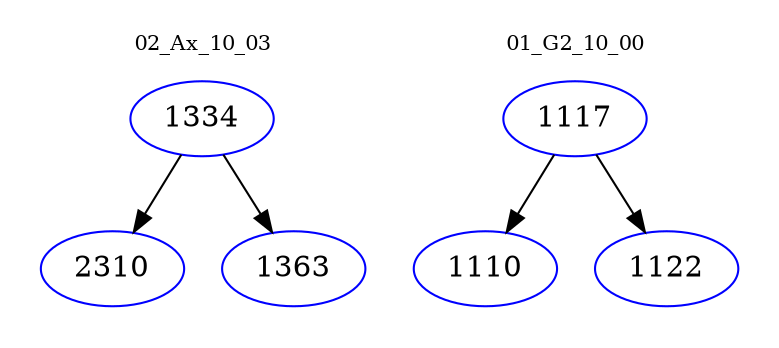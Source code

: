 digraph{
subgraph cluster_0 {
color = white
label = "02_Ax_10_03";
fontsize=10;
T0_1334 [label="1334", color="blue"]
T0_1334 -> T0_2310 [color="black"]
T0_2310 [label="2310", color="blue"]
T0_1334 -> T0_1363 [color="black"]
T0_1363 [label="1363", color="blue"]
}
subgraph cluster_1 {
color = white
label = "01_G2_10_00";
fontsize=10;
T1_1117 [label="1117", color="blue"]
T1_1117 -> T1_1110 [color="black"]
T1_1110 [label="1110", color="blue"]
T1_1117 -> T1_1122 [color="black"]
T1_1122 [label="1122", color="blue"]
}
}
